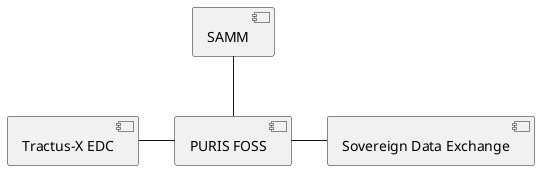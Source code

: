 @startuml
[SAMM] as samm
[Tractus-X EDC] as edc
[Sovereign Data Exchange] as sov
[PURIS FOSS] as puris

samm -- puris
edc - puris
puris - sov

@enduml

